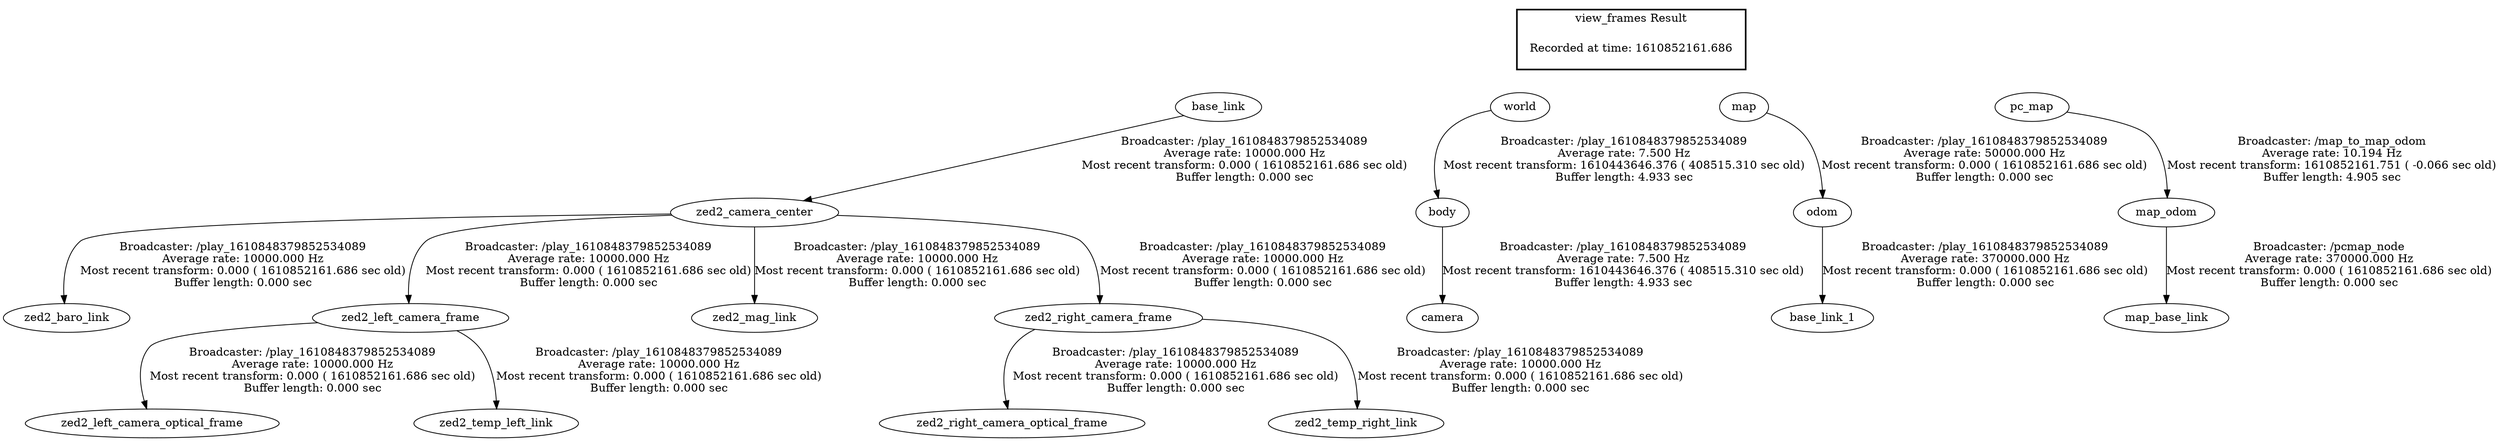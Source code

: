digraph G {
"zed2_camera_center" -> "zed2_baro_link"[label="Broadcaster: /play_1610848379852534089\nAverage rate: 10000.000 Hz\nMost recent transform: 0.000 ( 1610852161.686 sec old)\nBuffer length: 0.000 sec\n"];
"base_link" -> "zed2_camera_center"[label="Broadcaster: /play_1610848379852534089\nAverage rate: 10000.000 Hz\nMost recent transform: 0.000 ( 1610852161.686 sec old)\nBuffer length: 0.000 sec\n"];
"zed2_camera_center" -> "zed2_left_camera_frame"[label="Broadcaster: /play_1610848379852534089\nAverage rate: 10000.000 Hz\nMost recent transform: 0.000 ( 1610852161.686 sec old)\nBuffer length: 0.000 sec\n"];
"zed2_left_camera_frame" -> "zed2_left_camera_optical_frame"[label="Broadcaster: /play_1610848379852534089\nAverage rate: 10000.000 Hz\nMost recent transform: 0.000 ( 1610852161.686 sec old)\nBuffer length: 0.000 sec\n"];
"zed2_camera_center" -> "zed2_mag_link"[label="Broadcaster: /play_1610848379852534089\nAverage rate: 10000.000 Hz\nMost recent transform: 0.000 ( 1610852161.686 sec old)\nBuffer length: 0.000 sec\n"];
"zed2_camera_center" -> "zed2_right_camera_frame"[label="Broadcaster: /play_1610848379852534089\nAverage rate: 10000.000 Hz\nMost recent transform: 0.000 ( 1610852161.686 sec old)\nBuffer length: 0.000 sec\n"];
"zed2_right_camera_frame" -> "zed2_right_camera_optical_frame"[label="Broadcaster: /play_1610848379852534089\nAverage rate: 10000.000 Hz\nMost recent transform: 0.000 ( 1610852161.686 sec old)\nBuffer length: 0.000 sec\n"];
"zed2_left_camera_frame" -> "zed2_temp_left_link"[label="Broadcaster: /play_1610848379852534089\nAverage rate: 10000.000 Hz\nMost recent transform: 0.000 ( 1610852161.686 sec old)\nBuffer length: 0.000 sec\n"];
"zed2_right_camera_frame" -> "zed2_temp_right_link"[label="Broadcaster: /play_1610848379852534089\nAverage rate: 10000.000 Hz\nMost recent transform: 0.000 ( 1610852161.686 sec old)\nBuffer length: 0.000 sec\n"];
"world" -> "body"[label="Broadcaster: /play_1610848379852534089\nAverage rate: 7.500 Hz\nMost recent transform: 1610443646.376 ( 408515.310 sec old)\nBuffer length: 4.933 sec\n"];
"body" -> "camera"[label="Broadcaster: /play_1610848379852534089\nAverage rate: 7.500 Hz\nMost recent transform: 1610443646.376 ( 408515.310 sec old)\nBuffer length: 4.933 sec\n"];
"odom" -> "base_link_1"[label="Broadcaster: /play_1610848379852534089\nAverage rate: 370000.000 Hz\nMost recent transform: 0.000 ( 1610852161.686 sec old)\nBuffer length: 0.000 sec\n"];
"map" -> "odom"[label="Broadcaster: /play_1610848379852534089\nAverage rate: 50000.000 Hz\nMost recent transform: 0.000 ( 1610852161.686 sec old)\nBuffer length: 0.000 sec\n"];
"map_odom" -> "map_base_link"[label="Broadcaster: /pcmap_node\nAverage rate: 370000.000 Hz\nMost recent transform: 0.000 ( 1610852161.686 sec old)\nBuffer length: 0.000 sec\n"];
"pc_map" -> "map_odom"[label="Broadcaster: /map_to_map_odom\nAverage rate: 10.194 Hz\nMost recent transform: 1610852161.751 ( -0.066 sec old)\nBuffer length: 4.905 sec\n"];
edge [style=invis];
 subgraph cluster_legend { style=bold; color=black; label ="view_frames Result";
"Recorded at time: 1610852161.686"[ shape=plaintext ] ;
 }->"base_link";
edge [style=invis];
 subgraph cluster_legend { style=bold; color=black; label ="view_frames Result";
"Recorded at time: 1610852161.686"[ shape=plaintext ] ;
 }->"world";
edge [style=invis];
 subgraph cluster_legend { style=bold; color=black; label ="view_frames Result";
"Recorded at time: 1610852161.686"[ shape=plaintext ] ;
 }->"pc_map";
edge [style=invis];
 subgraph cluster_legend { style=bold; color=black; label ="view_frames Result";
"Recorded at time: 1610852161.686"[ shape=plaintext ] ;
 }->"map";
}